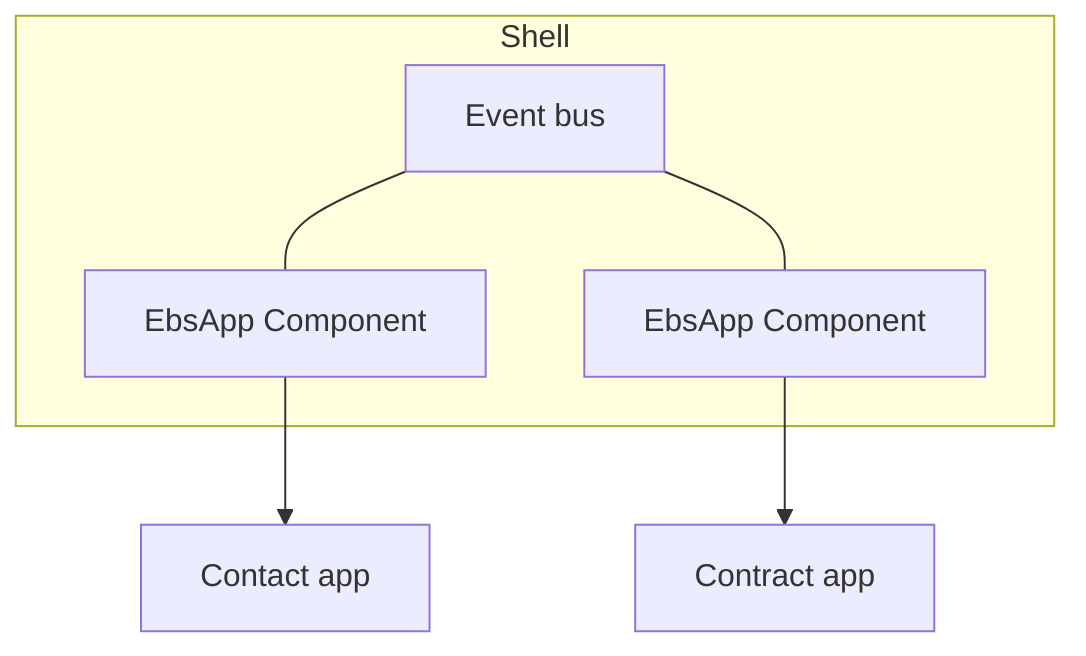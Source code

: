 graph TB

subgraph Shell

EventBus[Event bus]

ebsapp1[EbsApp Component]

ebsapp2[EbsApp Component]

EventBus --- ebsapp1

EventBus --- ebsapp2

end

contacts[Contact app]
contracts[Contract app]

ebsapp1-->contacts
ebsapp2-->contracts